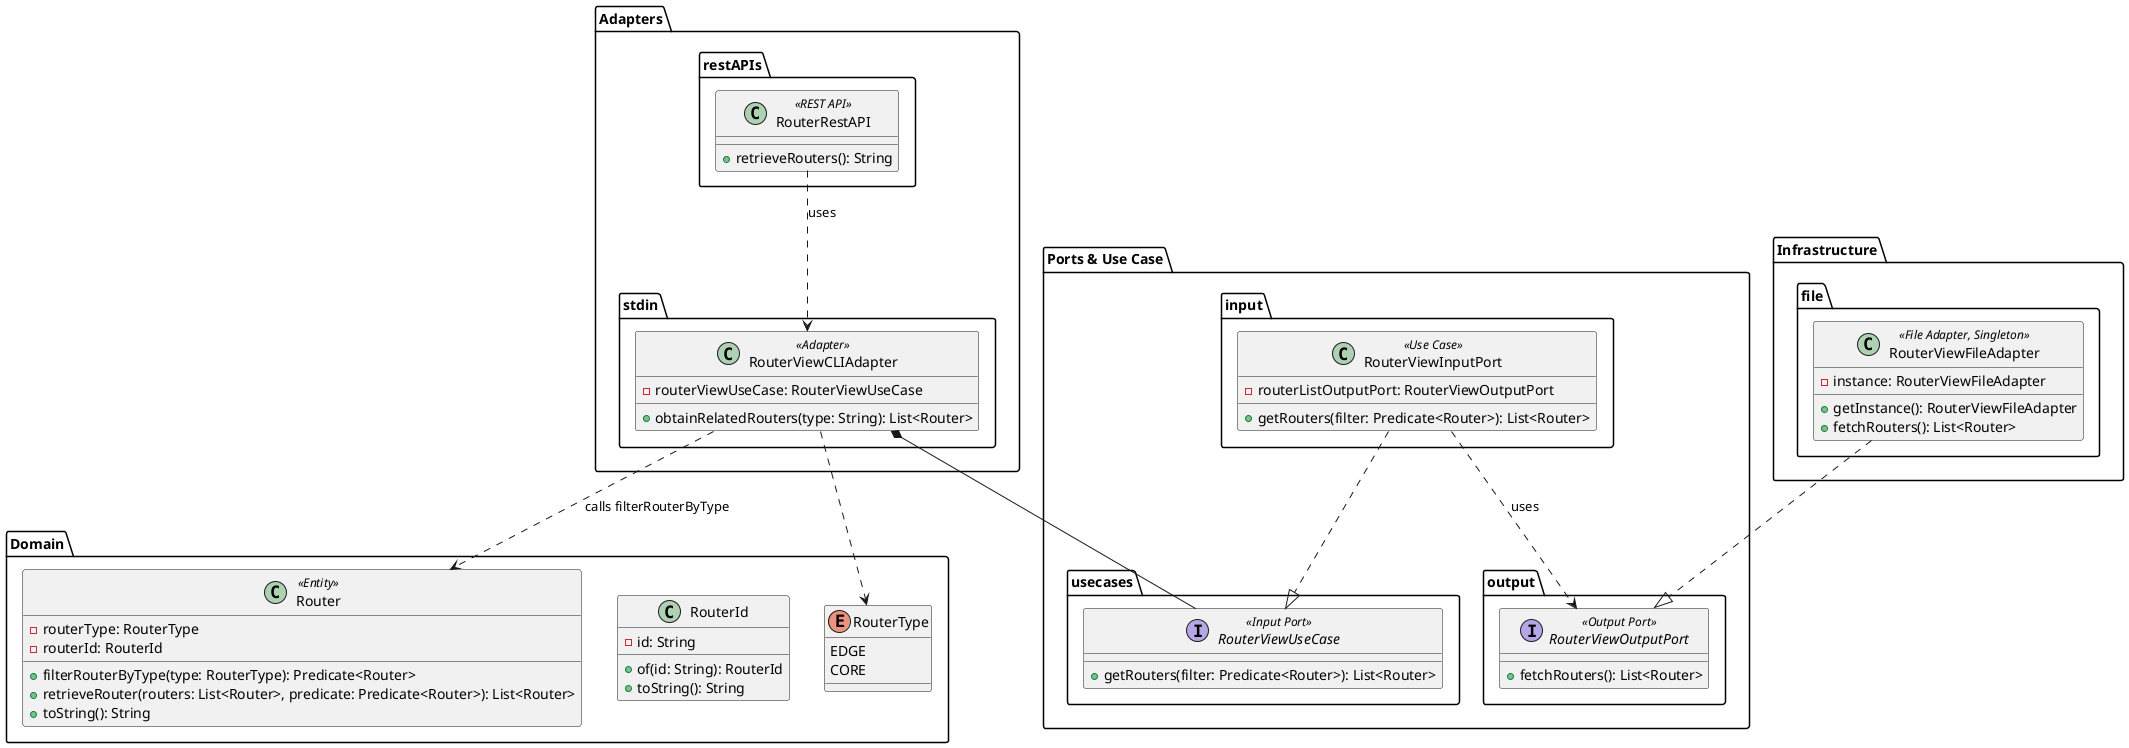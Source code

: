 @startuml

package "Adapters" {
  package restAPIs {
    class RouterRestAPI <<REST API>> {
      + retrieveRouters(): String
    }
  }
  package stdin {
    class RouterViewCLIAdapter <<Adapter>> {
      - routerViewUseCase: RouterViewUseCase
      + obtainRelatedRouters(type: String): List<Router>
    }
  }
}

package "Ports & Use Case" {
  package usecases {
    interface RouterViewUseCase <<Input Port>> {
      + getRouters(filter: Predicate<Router>): List<Router>
    }
  }
  package input {
    class RouterViewInputPort <<Use Case>> {
      - routerListOutputPort: RouterViewOutputPort
      + getRouters(filter: Predicate<Router>): List<Router>
    }
    RouterViewInputPort ..|> RouterViewUseCase
  }
  package output {
    interface RouterViewOutputPort <<Output Port>> {
      + fetchRouters(): List<Router>
    }
    RouterViewInputPort ..> RouterViewOutputPort : uses
  }
}

package "Infrastructure" {
  package file {
    class RouterViewFileAdapter <<File Adapter, Singleton>> {
      - instance: RouterViewFileAdapter
      + getInstance(): RouterViewFileAdapter
      + fetchRouters(): List<Router>
    }
    RouterViewFileAdapter ..|> RouterViewOutputPort
  }
}

package "Domain" {
  class Router <<Entity>> {
    - routerType: RouterType
    - routerId: RouterId
    + filterRouterByType(type: RouterType): Predicate<Router>
    + retrieveRouter(routers: List<Router>, predicate: Predicate<Router>): List<Router>
    + toString(): String
  }
  class RouterId {
    - id: String
    + of(id: String): RouterId
    + toString(): String
  }
  enum RouterType {
    EDGE
    CORE
  }
}

RouterRestAPI ..> RouterViewCLIAdapter : uses
RouterViewCLIAdapter *-- RouterViewUseCase
RouterViewCLIAdapter ..> Router : calls filterRouterByType
RouterViewCLIAdapter ..> RouterType

@enduml
